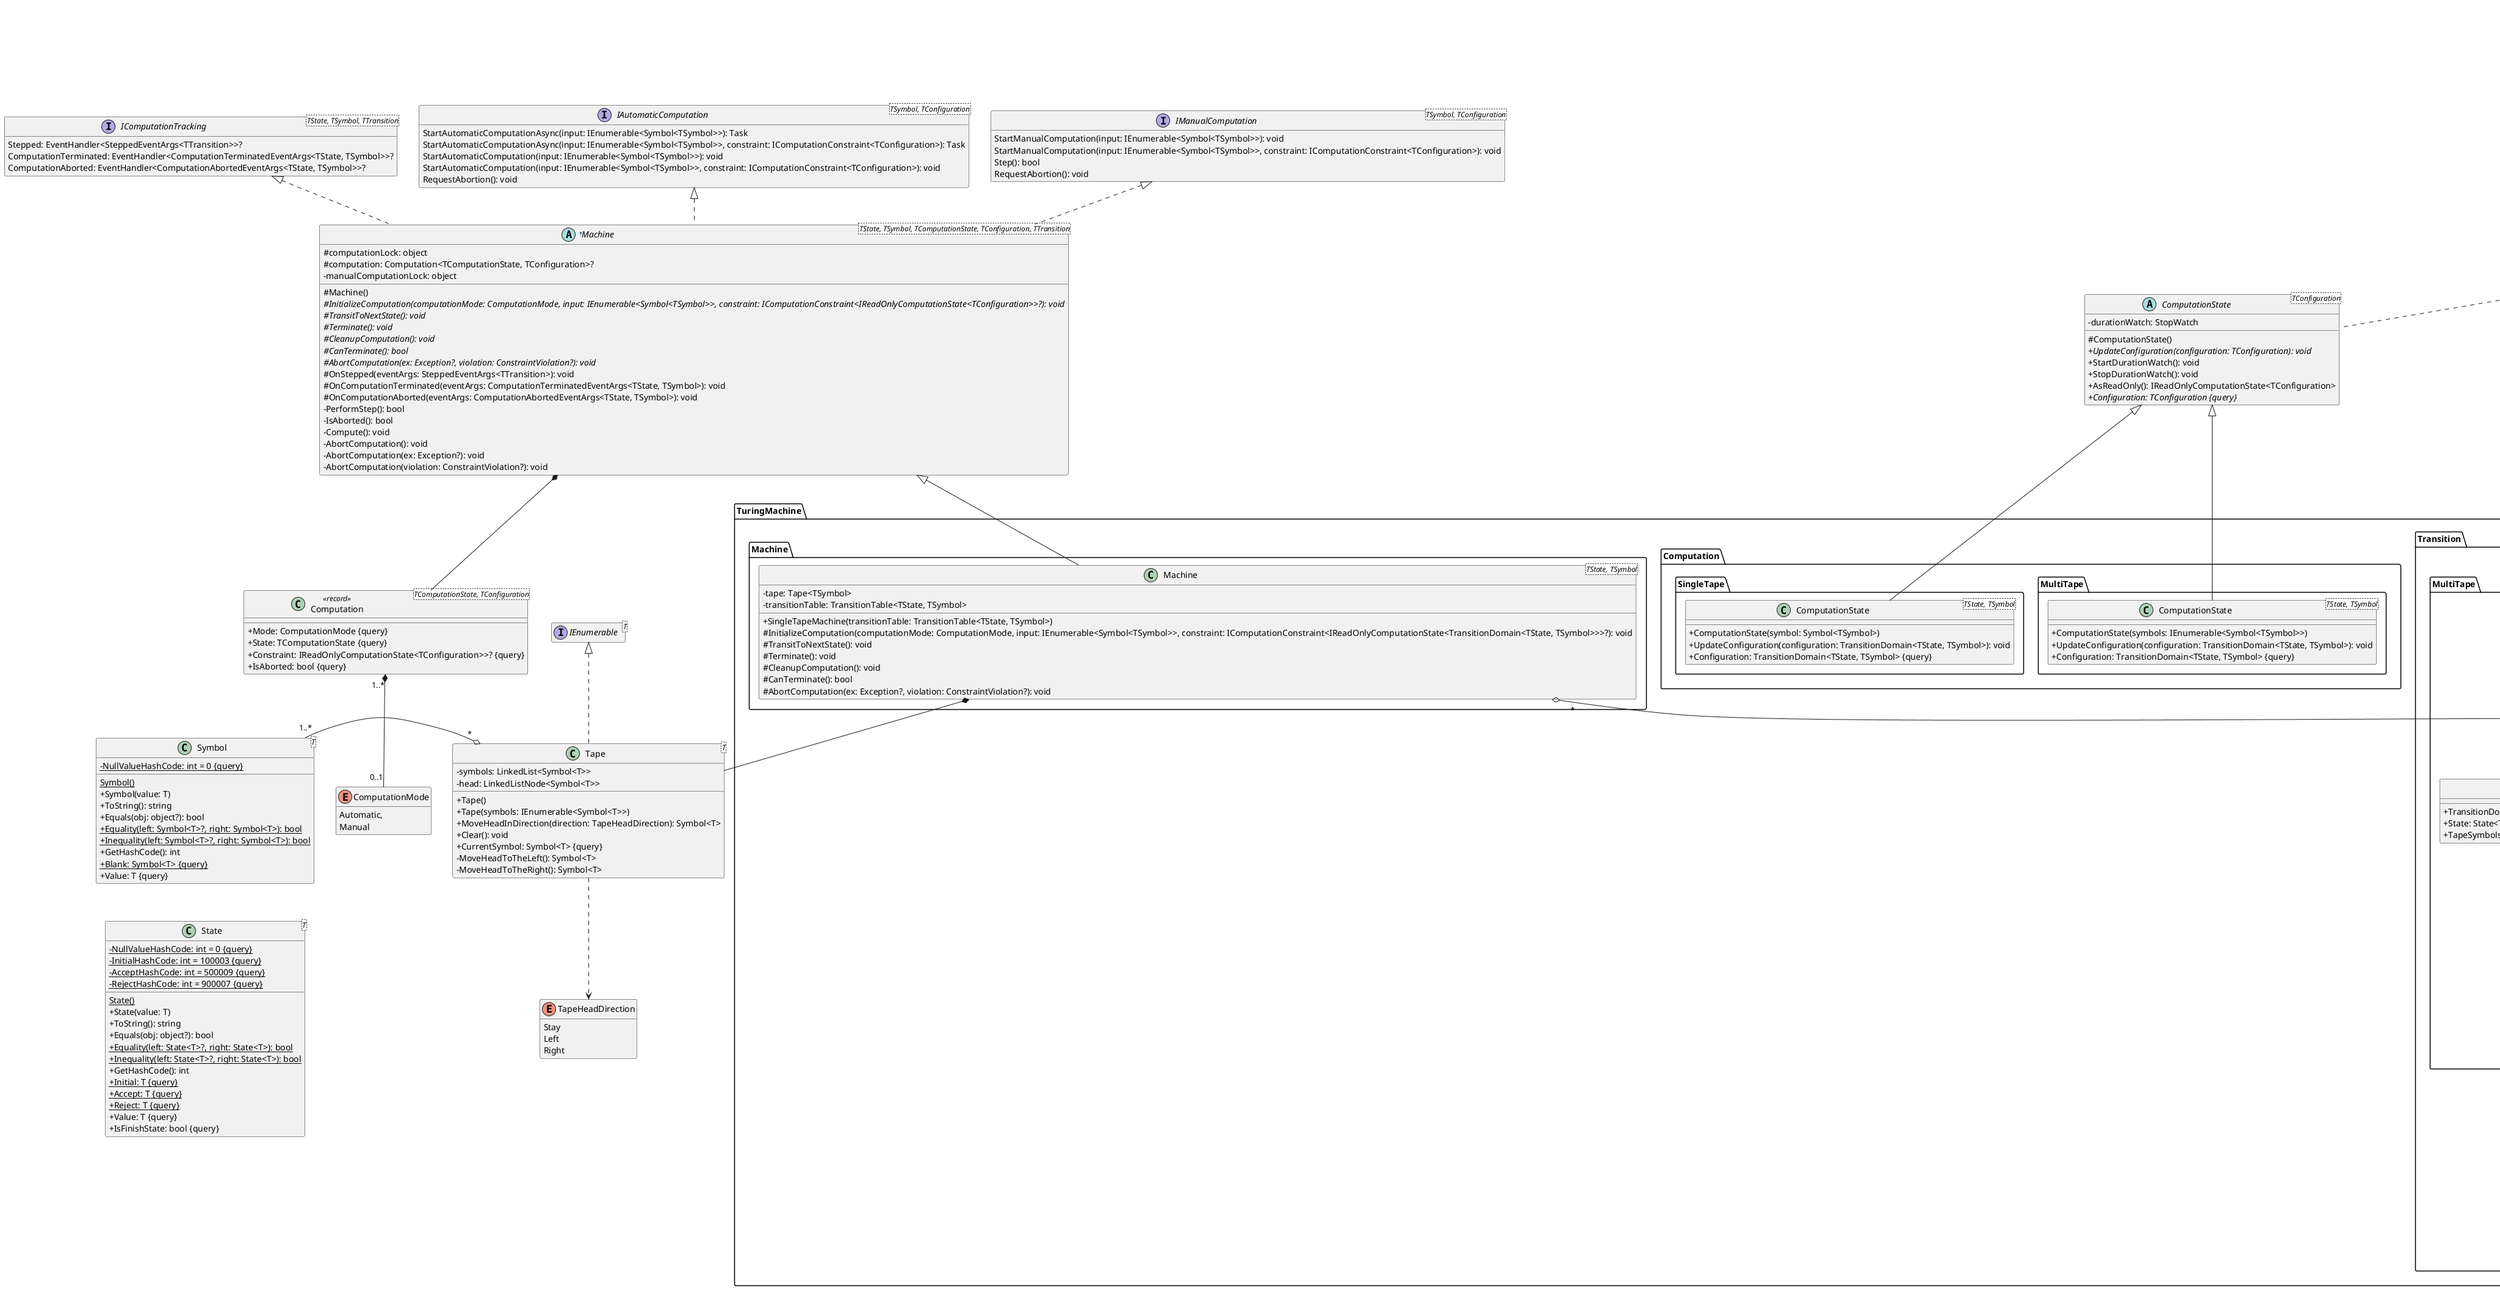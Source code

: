 @startuml classes
hide interface empty members
hide enum empty members
skinparam ClassAttributeIconSize 0

class "Symbol<T>" as Symbol {
    -{static} NullValueHashCode: int = 0 {query}    
    {static} Symbol()
    +Symbol(value: T)
    +ToString(): string
    +Equals(obj: object?): bool
    +{static} Equality(left: Symbol<T>?, right: Symbol<T>): bool
    +{static} Inequality(left: Symbol<T>?, right: Symbol<T>): bool
    +GetHashCode(): int
    +{method} {static} Blank: Symbol<T> {query}
    +{method} Value: T {query}
}

class "State<T>" as State {
    -{static} NullValueHashCode: int = 0 {query}
    -{static} InitialHashCode: int = 100003 {query}
    -{static} AcceptHashCode: int = 500009 {query}
    -{static} RejectHashCode: int = 900007 {query}
    {static} State()
    +State(value: T)
    +ToString(): string
    +Equals(obj: object?): bool
    +{static} Equality(left: State<T>?, right: State<T>): bool
    +{static} Inequality(left: State<T>?, right: State<T>): bool
    +GetHashCode(): int
    +{method} {static} Initial: T {query}
    +{method} {static} Accept: T {query}
    +{method} {static} Reject: T {query}
    +{method} Value: T {query}
    +{method} IsFinishState: bool {query}
}

Symbol -[hidden]- State

enum TapeHeadDirection {
    Stay
    Left
    Right
}

class "Tape<T>" as Tape {
    -symbols: LinkedList<Symbol<T>>
    -head: LinkedListNode<Symbol<T>>
    +Tape()
    +Tape(symbols: IEnumerable<Symbol<T>>)
    +MoveHeadInDirection(direction: TapeHeadDirection): Symbol<T>
    +Clear(): void
    +{method} CurrentSymbol: Symbol<T> {query}
    -MoveHeadToTheLeft(): Symbol<T>
    -MoveHeadToTheRight(): Symbol<T>
}

Tape "*" o-left- "1..*" Symbol
interface "IEnumerable<T>" as IEnumerable
IEnumerable <|.. Tape
Tape ..> TapeHeadDirection

namespace TuringMachine.Transition.SingleTape {
    class "TransitionDomain<TState, TSymbol>" as TransitionDomain << record >> {
        +{method} State: State<TState> {query}
        +{method} Symbol: Symbol<TSymbol> {query}
        +Implicit(state: TState, value: TSymbol): TransitionDomain<TState, TSymbol>
        +Implicit(state: State<TState>, symbol: Symbol<TSymbol>): TransitionDomain<TState, TSymbol>
    }

    class "TransitionRange<TState, TSymbol>" as TransitionRange << record >> {
        +{method} HeadDirection: TapeHeadDirection {query}
        +Implicit(state: TState, value: TSymbol, headDirection: TapeHeadDirection): TransitionRange<TState, TSymbol>
        +Implicit(state: State<TState>, symbol: Symbol<TSymbol>, headDirection: TapeHeadDirection): TransitionRange<TState, TSymbol>
    }

    class "Transition<TState, TSymbol>" as Transition << record >> {
        +{method} Domain: TransitionDomain<TState, TSymbol> {query}
        +{method} Range: TransitionRange<TState, TSymbol> {query}
        +Implicit(domain: TransitionDomain<TState, TSymbol>, range: TransitionRange<TState, TSymbol>): Transition<TState, TSymbol>
    }

    class "TransitionTable<TState, TSymbol>" as TransitionTable {
        -transitions: ReadOnlyDictionary<TState, TSymbol>
        +TransitionTable(transitions: IEnumerable<Transition<TState, TSymbol>>)
        ~{method} <<indexer>> [domain: TransitionDomain<TState, TSymbol>]: TransitionRange
    }

    class "TransitionCollectionValidator<TState, TSymbol>" as TransitionCollectionValidator {
        +Validate(transitions: IEnumerable<Transition<TState, TSymbol>>): void
        -CheckDuplications(transitions: IEnumerable<Transition<TState, TSymbol>>): void
        -CheckDeterminism(transitions: IEnumerable<Transition<TState, TSymbol>>): void
        -CheckStates(transitions: IEnumerable<Transition<TState, TSymbol>>): void
        -CheckStateOfDomain(transition: Transition<TState, TSymbol>): void
        -CheckStateOfRange(transition: Transition<TState, TSymbol>): void
    }
}

class "Computation<TComputationState, TConfiguration>" as Computation <<record>> {
    +{method} Mode: ComputationMode {query}
    +{method} State: TComputationState {query}
    +{method} Constraint: IReadOnlyComputationState<TConfiguration>>? {query}
    +{method} IsAborted: bool {query}
}

interface "IAutomaticComputation<TSymbol, TConfiguration>" as IAutomaticComputation {
    StartAutomaticComputationAsync(input: IEnumerable<Symbol<TSymbol>>): Task
    StartAutomaticComputationAsync(input: IEnumerable<Symbol<TSymbol>>, constraint: IComputationConstraint<TConfiguration>): Task
    StartAutomaticComputation(input: IEnumerable<Symbol<TSymbol>>): void
    StartAutomaticComputation(input: IEnumerable<Symbol<TSymbol>>, constraint: IComputationConstraint<TConfiguration>): void
    RequestAbortion(): void
}

interface "IManualComputation<TSymbol, TConfiguration>" as IManualComputation {
    StartManualComputation(input: IEnumerable<Symbol<TSymbol>>): void
    StartManualComputation(input: IEnumerable<Symbol<TSymbol>>, constraint: IComputationConstraint<TConfiguration>): void
    Step(): bool
    RequestAbortion(): void
}

interface "IComputationTracking<TState, TSymbol, TTransition>" as IComputationTracking {
    Stepped: EventHandler<SteppedEventArgs<TTransition>>?
    ComputationTerminated: EventHandler<ComputationTerminatedEventArgs<TState, TSymbol>>?
    ComputationAborted: EventHandler<ComputationAbortedEventArgs<TState, TSymbol>>?
}

abstract class ComputationStateChangedEventArgs {
    +{method} StepCount: int {query}
    +{method} Duration: TimeSpan {query}
}

class "SteppedEventArgs<TTransition>" as SteppedEventArgs {
    +{method} Transition: TTransition {query}
}

class "ComputationTerminatedEventArgs<TState, TSymbol>" as ComputationTerminatedEventArgs {
    +{method} State: TState {query}
    +{method} RawResult: IReadOnlyList<Symbol<TSymbol>> {query}
    +TrimResult(): IEnumerable<Symbol<TSymbol>> 
}

class "ComputationAbortedEventArgs<TState, TSymbol>" as ComputationAbortedEventArgs {
    +{method} Exception: Exception? {query}
    +{method} ConstraintViolation: ConstraintViolation? {query}
}

enum ComputationMode {
    Automatic,
    Manual
}

~abstract class "Machine<TState, TSymbol, TComputationState, TConfiguration, TTransition>" as Machine {
    #computationLock: object
    #computation: Computation<TComputationState, TConfiguration>?
    -manualComputationLock: object
    #Machine()
    #{abstract} InitializeComputation(computationMode: ComputationMode, input: IEnumerable<Symbol<TSymbol>>, constraint: IComputationConstraint<IReadOnlyComputationState<TConfiguration>>?): void
    #{abstract} TransitToNextState(): void
    #{abstract} Terminate(): void
    #{abstract} CleanupComputation(): void
    #{abstract} CanTerminate(): bool
    #{abstract} AbortComputation(ex: Exception?, violation: ConstraintViolation?): void
    #OnStepped(eventArgs: SteppedEventArgs<TTransition>): void
    #OnComputationTerminated(eventArgs: ComputationTerminatedEventArgs<TState, TSymbol>): void
    #OnComputationAborted(eventArgs: ComputationAbortedEventArgs<TState, TSymbol>): void
    -PerformStep(): bool
    -IsAborted(): bool
    -Compute(): void
    -AbortComputation(): void
    -AbortComputation(ex: Exception?): void
    -AbortComputation(violation: ConstraintViolation?): void
    
}

namespace TuringMachine.Machine {
    class "Machine<TState, TSymbol>" as Machine {
        -tape: Tape<TSymbol>
        -transitionTable: TransitionTable<TState, TSymbol>
        +SingleTapeMachine(transitionTable: TransitionTable<TState, TSymbol>)
        #InitializeComputation(computationMode: ComputationMode, input: IEnumerable<Symbol<TSymbol>>, constraint: IComputationConstraint<IReadOnlyComputationState<TransitionDomain<TState, TSymbol>>>?): void
        #TransitToNextState(): void
        #Terminate(): void
        #CleanupComputation(): void
        #CanTerminate(): bool
        #AbortComputation(ex: Exception?, violation: ConstraintViolation?): void
    }
}

interface IReadOnlyComputationState {
    {method} StepCount: int {query}
    {method} Duration: TimeSpan {query}
}

interface "IReadOnlyComputationState<TConfiguration>" as IReadOnlyComputationStateWithTStateAndTConfiguration {
    {method} Configuration: TConfiguration {query}
}

abstract class "ComputationState<TConfiguration>" as ComputationState {
    -durationWatch: StopWatch
    #ComputationState()
    +{abstract} UpdateConfiguration(configuration: TConfiguration): void
    +StartDurationWatch(): void
    +StopDurationWatch(): void
    +AsReadOnly(): IReadOnlyComputationState<TConfiguration>
    +{abstract}{method} Configuration: TConfiguration {query}
}

~class "ReadOnlyComputationState<TConfiguration>" as ReadOnlyComputationState {
    -computationState: IReadOnlyComputationState<TConfiguration>
    +ReadOnlyComputationState(computationState: IReadOnlyComputationState<TConfiguration>)
}

namespace TuringMachine.Computation.SingleTape {
    class "ComputationState<TState, TSymbol>" as ComputationState {
        +ComputationState(symbol: Symbol<TSymbol>)
        +UpdateConfiguration(configuration: TransitionDomain<TState, TSymbol>): void
        +{method} Configuration: TransitionDomain<TState, TSymbol> {query}
    }
}

namespace TuringMachine.Computation.MultiTape {
    class "ComputationState<TState, TSymbol>" as ComputationState {
        +ComputationState(symbols: IEnumerable<Symbol<TSymbol>>)
        +UpdateConfiguration(configuration: TransitionDomain<TState, TSymbol>): void
        +{method} Configuration: TransitionDomain<TState, TSymbol> {query}
    }
}

IReadOnlyComputationState <|-- IReadOnlyComputationStateWithTStateAndTConfiguration
IReadOnlyComputationStateWithTStateAndTConfiguration <|.. ComputationState
ComputationState <|-- TuringMachine.Computation.SingleTape.ComputationState
ComputationState <|-- TuringMachine.Computation.MultiTape.ComputationState
ReadOnlyComputationState o-up- IReadOnlyComputationStateWithTStateAndTConfiguration

interface "IComputationConstraint<TConfiguration>" as IComputationConstraint {
    Enforce(IReadOnlyComputationState<TConfiguration> computationState): ConstraintViolation?
}

class StepLimitConstraint {
    -stepLimit: int
    +StepLimitConstraint(stepLimit: int)
}

class TimeLimitConstraint {
    -timeLimit: TimeSpan
    +TimeLimitConstraint(timeout: TimeSpan)
}

class MultiConstraint {
    -constraints: IReadOnlyCollection<IComputationConstraint<IReadOnlyComputationState>>
    +MultiConstraint(constraints: IEnumerable<IComputationConstraint<IReadOnlyComputationState>>)
}

TuringMachine.Transition.SingleTape.TransitionDomain <|-- TuringMachine.Transition.SingleTape.TransitionRange
TuringMachine.Transition.SingleTape.Transition "*" o-- "1" TuringMachine.Transition.SingleTape.TransitionDomain
TuringMachine.Transition.SingleTape.Transition "*" o-- "1" TuringMachine.Transition.SingleTape.TransitionRange
TuringMachine.Transition.SingleTape.TransitionTable "*" o-- "1..*" TuringMachine.Transition.SingleTape.TransitionDomain
TuringMachine.Transition.SingleTape.TransitionTable "*" o-- "1..*" TuringMachine.Transition.SingleTape.TransitionRange
TuringMachine.Transition.SingleTape.TransitionTable -up-> "Validate()" TuringMachine.Transition.SingleTape.TransitionCollectionValidator
Tape -[hidden]right- TuringMachine.Transition.SingleTape.Transition

ComputationStateChangedEventArgs <|-- SteppedEventArgs
ComputationStateChangedEventArgs <|-- ComputationTerminatedEventArgs
ComputationTerminatedEventArgs <|-- ComputationAbortedEventArgs

IAutomaticComputation <|.. Machine
IManualComputation <|.. Machine
IComputationTracking <|.. Machine
Machine *-- Computation
TuringMachine.Machine.Machine *-- Tape
TuringMachine.Machine.Machine "*" o-- "1" TuringMachine.Transition.SingleTape.TransitionTable
Machine <|-- TuringMachine.Machine.Machine
Computation "1..*" *-- "0..1" ComputationMode   

IComputationConstraint <|.. StepLimitConstraint
IComputationConstraint <|.. TimeLimitConstraint
IComputationConstraint <|.. MultiConstraint
IReadOnlyComputationState <.. IComputationConstraint : parameter

MultiConstraint -[hidden]down- ConstraintViolation

class ConstraintViolation << record >> {
    +{method} Reason: string
}

class StepLimitViolation << record >> {
    +{method} StepLimit: int
}

class TimeLimitViolation << record >> {
    +{method} TimeLimit: TimeSpan
}

class MultiViolation << record >> {
    +{method} Violations: IEnumerable<Violation>
}

ConstraintViolation <|-- CancellationViolation
ConstraintViolation <|-- StepLimitViolation
ConstraintViolation <|-- TimeLimitViolation
ConstraintViolation <|-- MultiViolation

namespace TuringMachine.Transition.MultiTape {
    class "StateTransition<TState>" as StateTransition {
        +{method} Domain: State<TState>
        +{method} Range: State<TState>
    }

    class "TapeTransition<TSymbol>" as TapeTransition {
        +{method} Domain: Symbol<TSymbol>
        +{method} Range: Symbol<TSymbol>
        +{method} TapeHeadDirection: TapeHeadDirection
    }

    class "Transition<TState, TSymbol>" as Transition {
        +Transition(state: StateTransition<TState>, tapes: IEnumerable<TapeTransition<TSymbol>>)
        +{method} State: StateTransition<TState>
        +{method} Tapes: IReadOnlyList<TapeTransition<TSymbol>>
    }   

    ~class "TapeTransitionRange<TSymbol>" as TapeTransitionRange << record >> {
        +{method} Symbol: Symbol<TSymbol>
        +{method} TapeHeadDirection: TapeHeadDirection
    }

    ~class "TransitionRange<TState, TSymbol>" as TransitionRange {
        +TransitionRange(state: State<TState>, tapes: IEnumerable<TapeTransitionRange<TSymbol>>)
        +{method} State: State<TState>
        +{method} Tapes: IReadOnlyList<TapeTransitionRange<TSymbol>>
    }

    class "TransitionDomain<TState, TSymbol>" as TransitionDomain {
        +TransitionDomain(state: State<TState>, symbols: IEnumerable<Symbol<TSymbol>>)
        +{method} State: State<TState> {query}
        +{method} TapeSymbols: IReadOnlyList<Symbol<TSymbol>> {query}
    }

    interface "ITransitionTable<TState, TSymbol>" as ITransitionTable {
        ~ <<indexer>> [domain: TransitionDomain<TState, TSymbol>]: TransitionRange<TState, TSymbol>
    }

    TuringMachine.Transition.MultiTape.Transition o-- TuringMachine.Transition.MultiTape.StateTransition
    TuringMachine.Transition.MultiTape.Transition o-- "1..*" TuringMachine.Transition.MultiTape.TapeTransition
    TuringMachine.Transition.MultiTape.ITransitionTable ..> TuringMachine.Transition.MultiTape.TransitionDomain
    TuringMachine.Transition.MultiTape.ITransitionTable ..> TuringMachine.Transition.MultiTape.TransitionRange
    TuringMachine.Transition.MultiTape.TransitionRange o-- "1..*" TuringMachine.Transition.MultiTape.TapeTransitionRange
}

@enduml